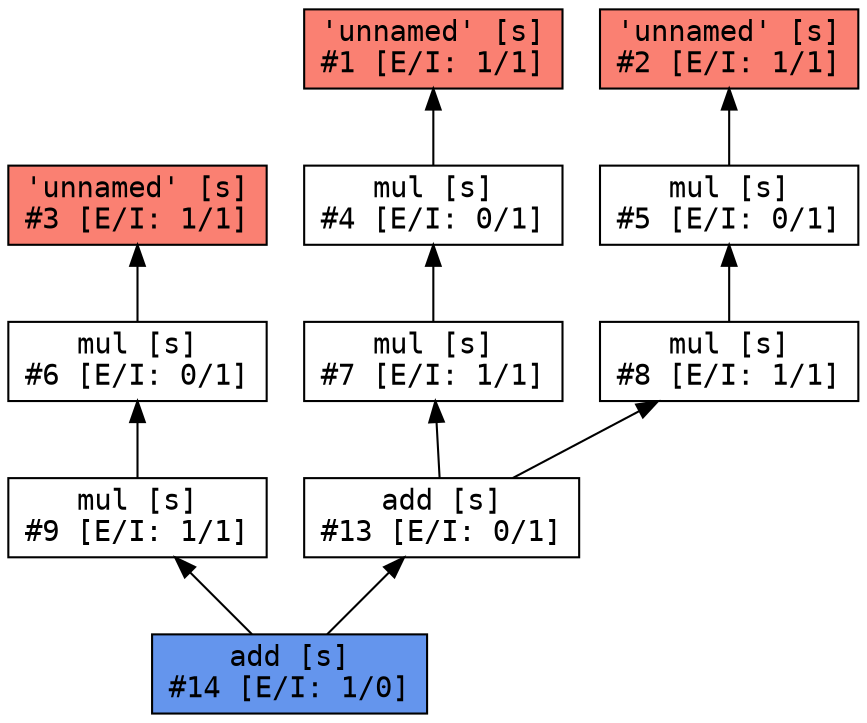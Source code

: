 digraph {
  rankdir=BT;
  fontname=Consolas;
  node [shape=record fontname=Consolas];
  1 [label="'unnamed' [s]\n#1 [E/I: 1/1]" fillcolor=salmon style=filled];
  2 [label="'unnamed' [s]\n#2 [E/I: 1/1]" fillcolor=salmon style=filled];
  3 [label="'unnamed' [s]\n#3 [E/I: 1/1]" fillcolor=salmon style=filled];
  4 [label="mul [s]\n#4 [E/I: 0/1]"];
  5 [label="mul [s]\n#5 [E/I: 0/1]"];
  6 [label="mul [s]\n#6 [E/I: 0/1]"];
  7 [label="mul [s]\n#7 [E/I: 1/1]"];
  8 [label="mul [s]\n#8 [E/I: 1/1]"];
  9 [label="mul [s]\n#9 [E/I: 1/1]"];
  13 [label="add [s]\n#13 [E/I: 0/1]"];
  14 [label="add [s]\n#14 [E/I: 1/0]"];
  4 -> 1;
  5 -> 2;
  6 -> 3;
  7 -> 4;
  8 -> 5;
  9 -> 6;
  13 -> 7;
  13 -> 8;
  14 -> 13;
  14 -> 9;
  14 [fillcolor=cornflowerblue style=filled];
}